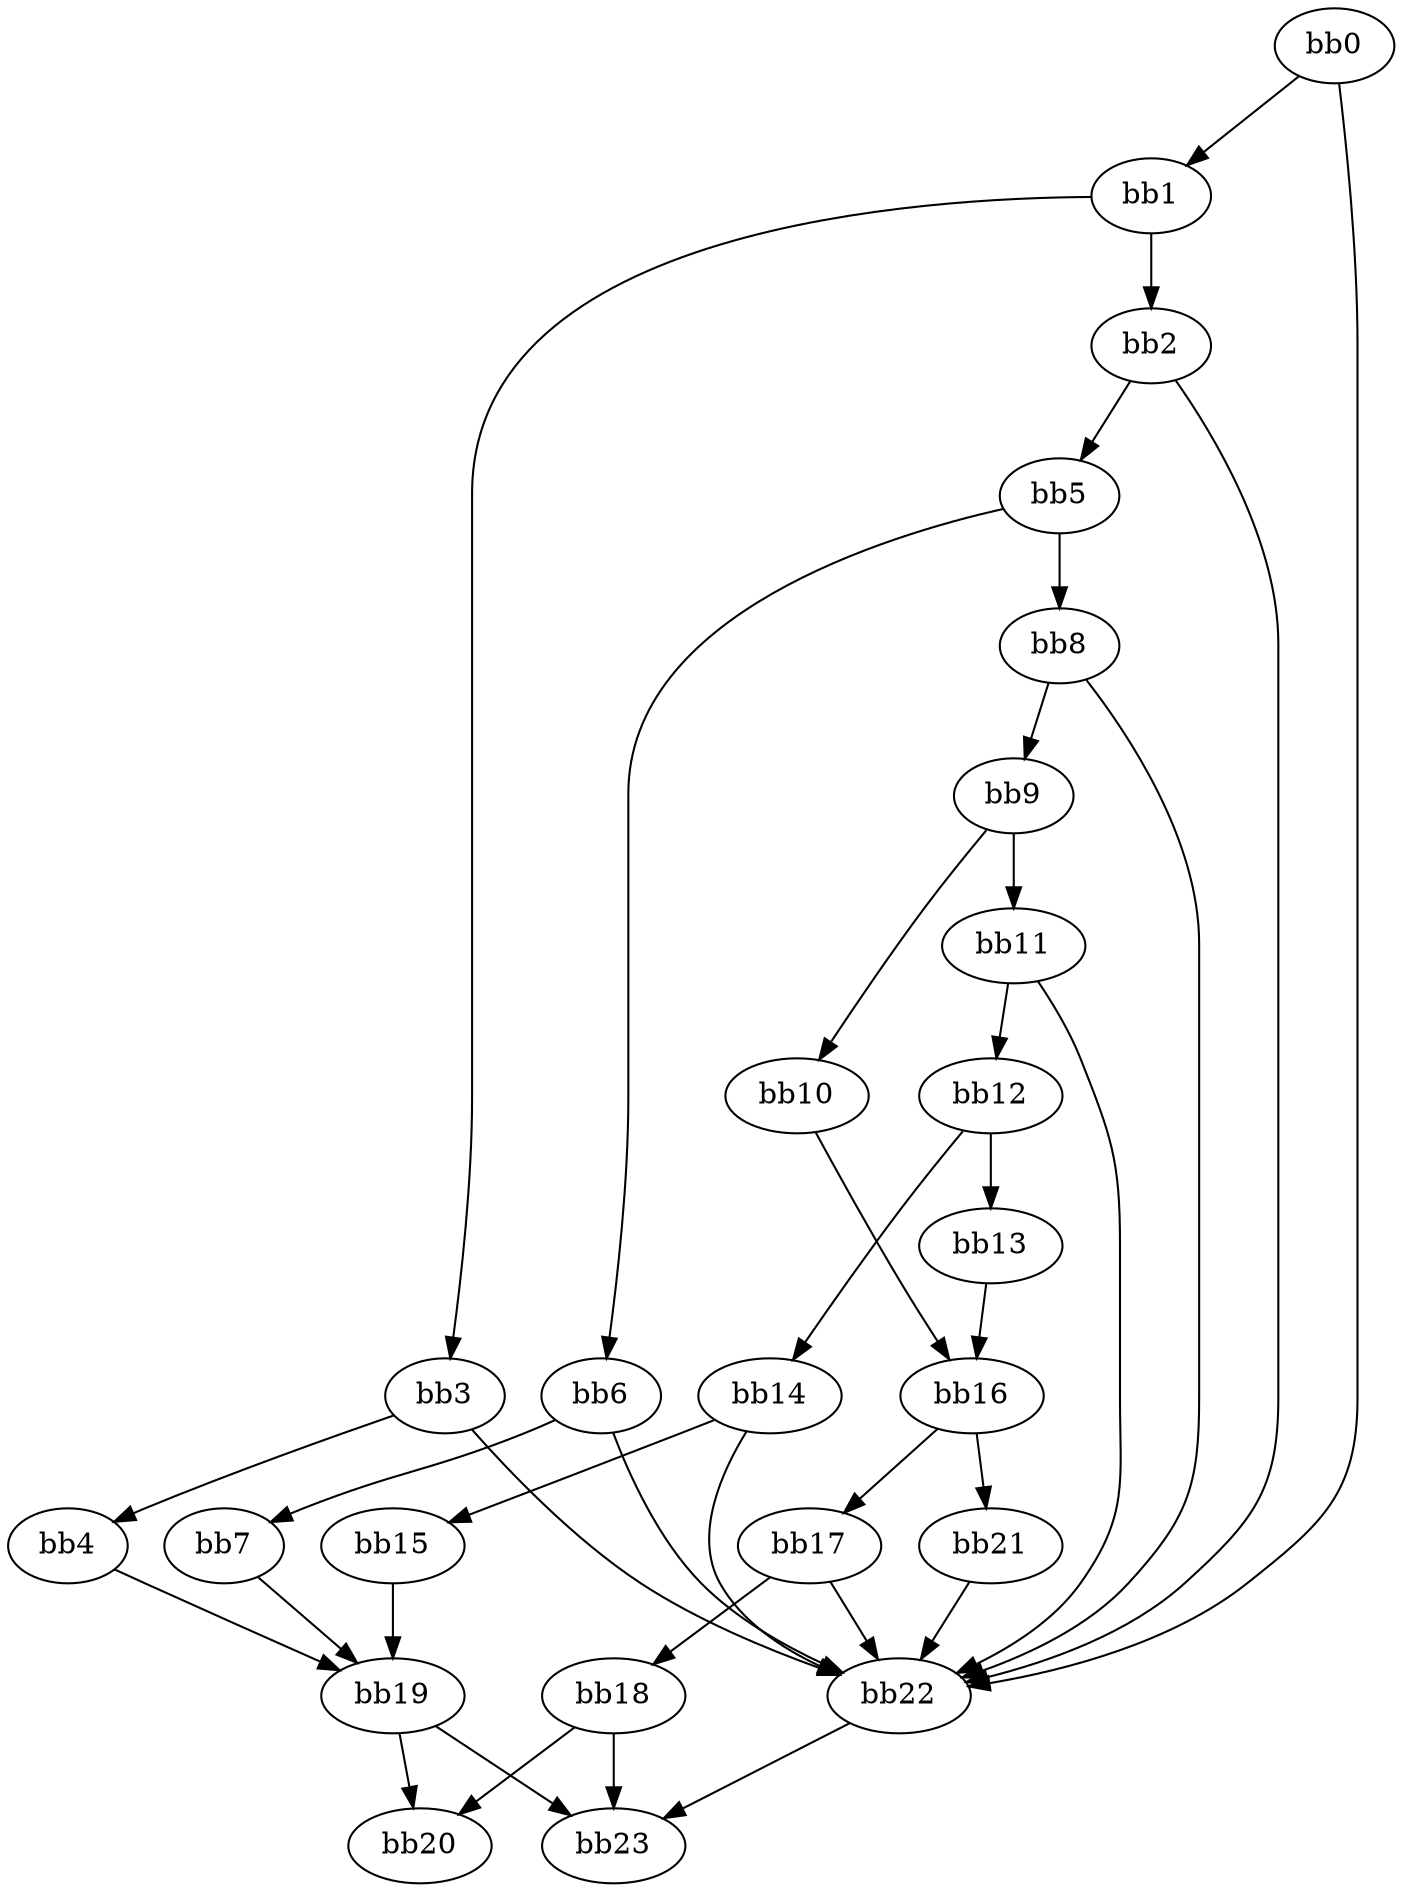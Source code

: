 digraph {
    0 [ label = "bb0\l" ]
    1 [ label = "bb1\l" ]
    2 [ label = "bb2\l" ]
    3 [ label = "bb3\l" ]
    4 [ label = "bb4\l" ]
    5 [ label = "bb5\l" ]
    6 [ label = "bb6\l" ]
    7 [ label = "bb7\l" ]
    8 [ label = "bb8\l" ]
    9 [ label = "bb9\l" ]
    10 [ label = "bb10\l" ]
    11 [ label = "bb11\l" ]
    12 [ label = "bb12\l" ]
    13 [ label = "bb13\l" ]
    14 [ label = "bb14\l" ]
    15 [ label = "bb15\l" ]
    16 [ label = "bb16\l" ]
    17 [ label = "bb17\l" ]
    18 [ label = "bb18\l" ]
    19 [ label = "bb19\l" ]
    20 [ label = "bb20\l" ]
    21 [ label = "bb21\l" ]
    22 [ label = "bb22\l" ]
    23 [ label = "bb23\l" ]
    0 -> 1 [ ]
    0 -> 22 [ ]
    1 -> 2 [ ]
    1 -> 3 [ ]
    2 -> 5 [ ]
    2 -> 22 [ ]
    3 -> 4 [ ]
    3 -> 22 [ ]
    4 -> 19 [ ]
    5 -> 6 [ ]
    5 -> 8 [ ]
    6 -> 7 [ ]
    6 -> 22 [ ]
    7 -> 19 [ ]
    8 -> 9 [ ]
    8 -> 22 [ ]
    9 -> 10 [ ]
    9 -> 11 [ ]
    10 -> 16 [ ]
    11 -> 12 [ ]
    11 -> 22 [ ]
    12 -> 13 [ ]
    12 -> 14 [ ]
    13 -> 16 [ ]
    14 -> 15 [ ]
    14 -> 22 [ ]
    15 -> 19 [ ]
    16 -> 17 [ ]
    16 -> 21 [ ]
    17 -> 18 [ ]
    17 -> 22 [ ]
    18 -> 20 [ ]
    18 -> 23 [ ]
    19 -> 20 [ ]
    19 -> 23 [ ]
    21 -> 22 [ ]
    22 -> 23 [ ]
}

